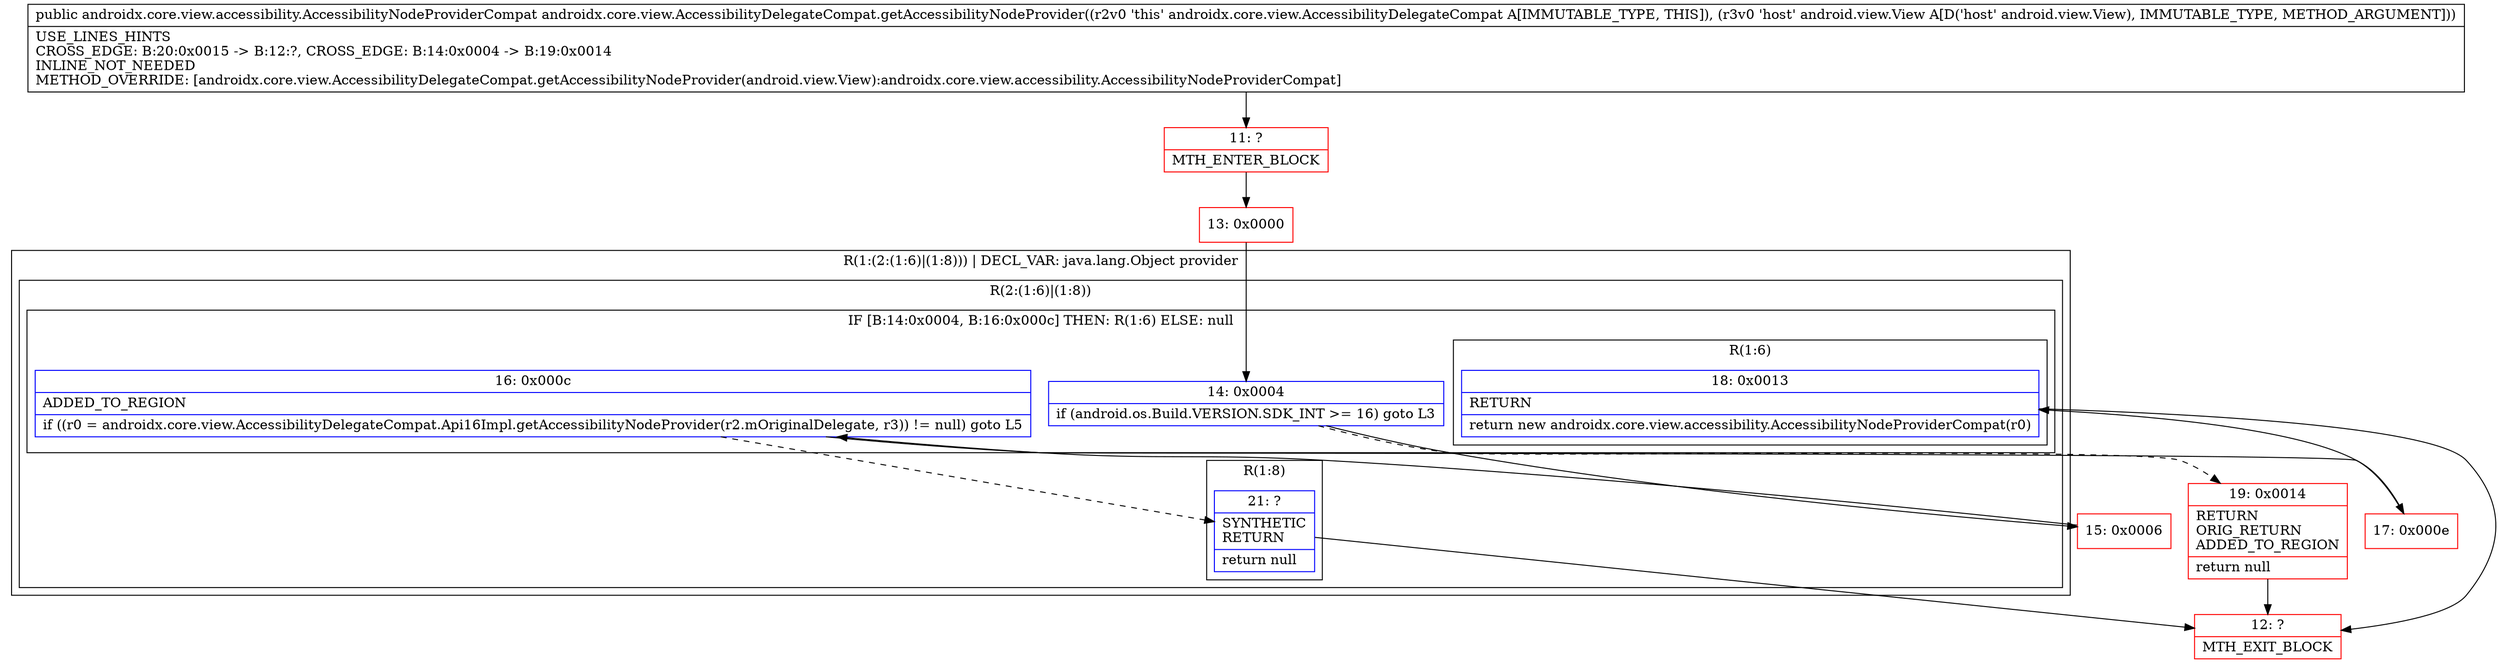 digraph "CFG forandroidx.core.view.AccessibilityDelegateCompat.getAccessibilityNodeProvider(Landroid\/view\/View;)Landroidx\/core\/view\/accessibility\/AccessibilityNodeProviderCompat;" {
subgraph cluster_Region_481823824 {
label = "R(1:(2:(1:6)|(1:8))) | DECL_VAR: java.lang.Object provider\l";
node [shape=record,color=blue];
subgraph cluster_Region_1485287509 {
label = "R(2:(1:6)|(1:8))";
node [shape=record,color=blue];
subgraph cluster_IfRegion_1092294518 {
label = "IF [B:14:0x0004, B:16:0x000c] THEN: R(1:6) ELSE: null";
node [shape=record,color=blue];
Node_14 [shape=record,label="{14\:\ 0x0004|if (android.os.Build.VERSION.SDK_INT \>= 16) goto L3\l}"];
Node_16 [shape=record,label="{16\:\ 0x000c|ADDED_TO_REGION\l|if ((r0 = androidx.core.view.AccessibilityDelegateCompat.Api16Impl.getAccessibilityNodeProvider(r2.mOriginalDelegate, r3)) != null) goto L5\l}"];
subgraph cluster_Region_205511107 {
label = "R(1:6)";
node [shape=record,color=blue];
Node_18 [shape=record,label="{18\:\ 0x0013|RETURN\l|return new androidx.core.view.accessibility.AccessibilityNodeProviderCompat(r0)\l}"];
}
}
subgraph cluster_Region_1354337944 {
label = "R(1:8)";
node [shape=record,color=blue];
Node_21 [shape=record,label="{21\:\ ?|SYNTHETIC\lRETURN\l|return null\l}"];
}
}
}
Node_11 [shape=record,color=red,label="{11\:\ ?|MTH_ENTER_BLOCK\l}"];
Node_13 [shape=record,color=red,label="{13\:\ 0x0000}"];
Node_15 [shape=record,color=red,label="{15\:\ 0x0006}"];
Node_17 [shape=record,color=red,label="{17\:\ 0x000e}"];
Node_12 [shape=record,color=red,label="{12\:\ ?|MTH_EXIT_BLOCK\l}"];
Node_19 [shape=record,color=red,label="{19\:\ 0x0014|RETURN\lORIG_RETURN\lADDED_TO_REGION\l|return null\l}"];
MethodNode[shape=record,label="{public androidx.core.view.accessibility.AccessibilityNodeProviderCompat androidx.core.view.AccessibilityDelegateCompat.getAccessibilityNodeProvider((r2v0 'this' androidx.core.view.AccessibilityDelegateCompat A[IMMUTABLE_TYPE, THIS]), (r3v0 'host' android.view.View A[D('host' android.view.View), IMMUTABLE_TYPE, METHOD_ARGUMENT]))  | USE_LINES_HINTS\lCROSS_EDGE: B:20:0x0015 \-\> B:12:?, CROSS_EDGE: B:14:0x0004 \-\> B:19:0x0014\lINLINE_NOT_NEEDED\lMETHOD_OVERRIDE: [androidx.core.view.AccessibilityDelegateCompat.getAccessibilityNodeProvider(android.view.View):androidx.core.view.accessibility.AccessibilityNodeProviderCompat]\l}"];
MethodNode -> Node_11;Node_14 -> Node_15;
Node_14 -> Node_19[style=dashed];
Node_16 -> Node_17;
Node_16 -> Node_21[style=dashed];
Node_18 -> Node_12;
Node_21 -> Node_12;
Node_11 -> Node_13;
Node_13 -> Node_14;
Node_15 -> Node_16;
Node_17 -> Node_18;
Node_19 -> Node_12;
}


